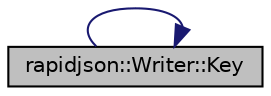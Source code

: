 digraph "rapidjson::Writer::Key"
{
 // INTERACTIVE_SVG=YES
 // LATEX_PDF_SIZE
  edge [fontname="Helvetica",fontsize="10",labelfontname="Helvetica",labelfontsize="10"];
  node [fontname="Helvetica",fontsize="10",shape=record];
  rankdir="RL";
  Node30 [label="rapidjson::Writer::Key",height=0.2,width=0.4,color="black", fillcolor="grey75", style="filled", fontcolor="black",tooltip=" "];
  Node30 -> Node30 [dir="back",color="midnightblue",fontsize="10",style="solid",fontname="Helvetica"];
}
